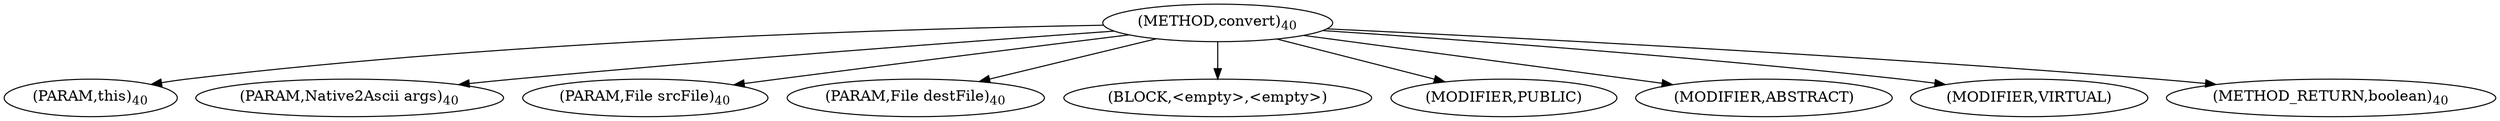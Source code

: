 digraph "convert" {  
"6" [label = <(METHOD,convert)<SUB>40</SUB>> ]
"7" [label = <(PARAM,this)<SUB>40</SUB>> ]
"8" [label = <(PARAM,Native2Ascii args)<SUB>40</SUB>> ]
"9" [label = <(PARAM,File srcFile)<SUB>40</SUB>> ]
"10" [label = <(PARAM,File destFile)<SUB>40</SUB>> ]
"11" [label = <(BLOCK,&lt;empty&gt;,&lt;empty&gt;)> ]
"12" [label = <(MODIFIER,PUBLIC)> ]
"13" [label = <(MODIFIER,ABSTRACT)> ]
"14" [label = <(MODIFIER,VIRTUAL)> ]
"15" [label = <(METHOD_RETURN,boolean)<SUB>40</SUB>> ]
  "6" -> "7" 
  "6" -> "8" 
  "6" -> "9" 
  "6" -> "10" 
  "6" -> "11" 
  "6" -> "12" 
  "6" -> "13" 
  "6" -> "14" 
  "6" -> "15" 
}
